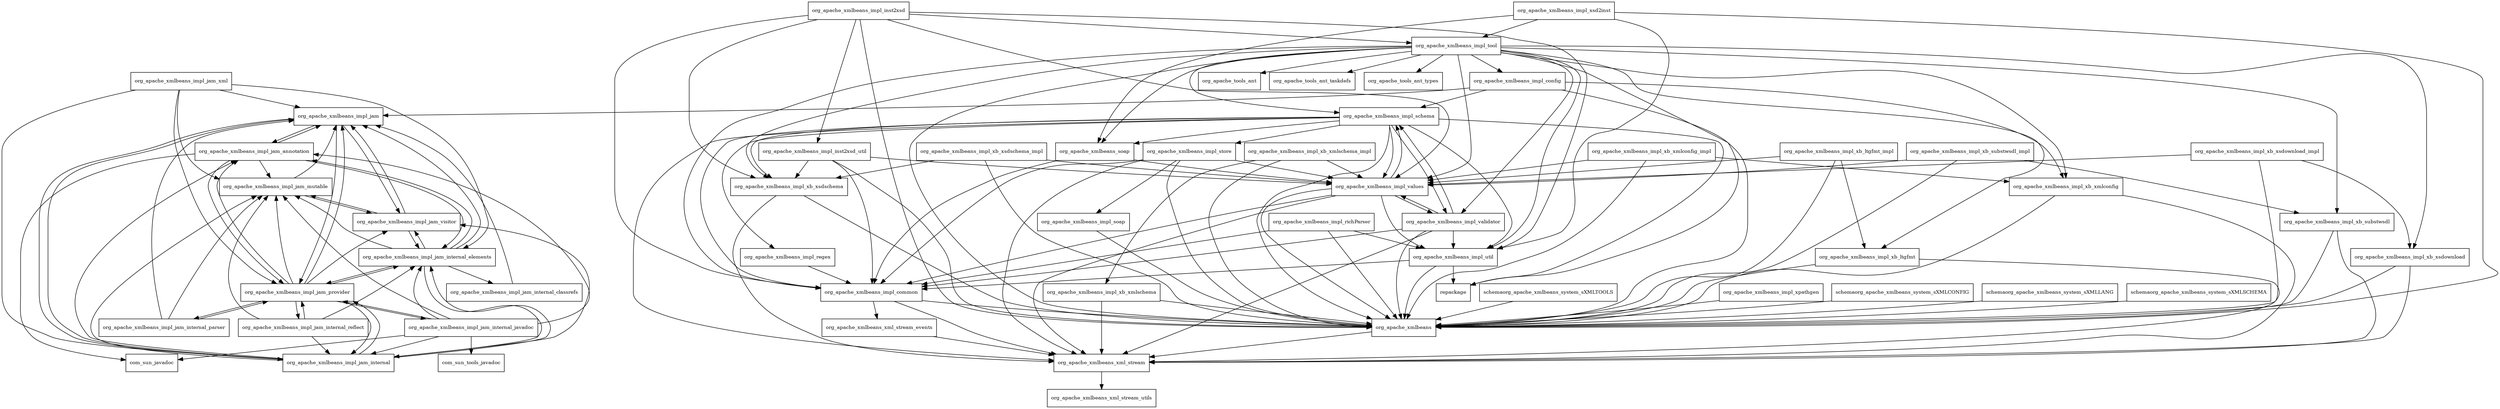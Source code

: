 digraph xmlbeans_3_0_1_package_dependencies {
  node [shape = box, fontsize=10.0];
  org_apache_xmlbeans -> org_apache_xmlbeans_xml_stream;
  org_apache_xmlbeans_impl_common -> org_apache_xmlbeans;
  org_apache_xmlbeans_impl_common -> org_apache_xmlbeans_xml_stream;
  org_apache_xmlbeans_impl_common -> org_apache_xmlbeans_xml_stream_events;
  org_apache_xmlbeans_impl_config -> org_apache_xmlbeans;
  org_apache_xmlbeans_impl_config -> org_apache_xmlbeans_impl_jam;
  org_apache_xmlbeans_impl_config -> org_apache_xmlbeans_impl_schema;
  org_apache_xmlbeans_impl_config -> org_apache_xmlbeans_impl_xb_xmlconfig;
  org_apache_xmlbeans_impl_inst2xsd -> org_apache_xmlbeans;
  org_apache_xmlbeans_impl_inst2xsd -> org_apache_xmlbeans_impl_common;
  org_apache_xmlbeans_impl_inst2xsd -> org_apache_xmlbeans_impl_inst2xsd_util;
  org_apache_xmlbeans_impl_inst2xsd -> org_apache_xmlbeans_impl_tool;
  org_apache_xmlbeans_impl_inst2xsd -> org_apache_xmlbeans_impl_util;
  org_apache_xmlbeans_impl_inst2xsd -> org_apache_xmlbeans_impl_values;
  org_apache_xmlbeans_impl_inst2xsd -> org_apache_xmlbeans_impl_xb_xsdschema;
  org_apache_xmlbeans_impl_inst2xsd_util -> org_apache_xmlbeans;
  org_apache_xmlbeans_impl_inst2xsd_util -> org_apache_xmlbeans_impl_common;
  org_apache_xmlbeans_impl_inst2xsd_util -> org_apache_xmlbeans_impl_values;
  org_apache_xmlbeans_impl_inst2xsd_util -> org_apache_xmlbeans_impl_xb_xsdschema;
  org_apache_xmlbeans_impl_jam -> org_apache_xmlbeans_impl_jam_annotation;
  org_apache_xmlbeans_impl_jam -> org_apache_xmlbeans_impl_jam_internal;
  org_apache_xmlbeans_impl_jam -> org_apache_xmlbeans_impl_jam_provider;
  org_apache_xmlbeans_impl_jam -> org_apache_xmlbeans_impl_jam_visitor;
  org_apache_xmlbeans_impl_jam_annotation -> com_sun_javadoc;
  org_apache_xmlbeans_impl_jam_annotation -> org_apache_xmlbeans_impl_jam;
  org_apache_xmlbeans_impl_jam_annotation -> org_apache_xmlbeans_impl_jam_internal_elements;
  org_apache_xmlbeans_impl_jam_annotation -> org_apache_xmlbeans_impl_jam_mutable;
  org_apache_xmlbeans_impl_jam_annotation -> org_apache_xmlbeans_impl_jam_provider;
  org_apache_xmlbeans_impl_jam_internal -> org_apache_xmlbeans_impl_jam;
  org_apache_xmlbeans_impl_jam_internal -> org_apache_xmlbeans_impl_jam_annotation;
  org_apache_xmlbeans_impl_jam_internal -> org_apache_xmlbeans_impl_jam_internal_elements;
  org_apache_xmlbeans_impl_jam_internal -> org_apache_xmlbeans_impl_jam_mutable;
  org_apache_xmlbeans_impl_jam_internal -> org_apache_xmlbeans_impl_jam_provider;
  org_apache_xmlbeans_impl_jam_internal -> org_apache_xmlbeans_impl_jam_visitor;
  org_apache_xmlbeans_impl_jam_internal_classrefs -> org_apache_xmlbeans_impl_jam;
  org_apache_xmlbeans_impl_jam_internal_elements -> org_apache_xmlbeans_impl_jam;
  org_apache_xmlbeans_impl_jam_internal_elements -> org_apache_xmlbeans_impl_jam_annotation;
  org_apache_xmlbeans_impl_jam_internal_elements -> org_apache_xmlbeans_impl_jam_internal;
  org_apache_xmlbeans_impl_jam_internal_elements -> org_apache_xmlbeans_impl_jam_internal_classrefs;
  org_apache_xmlbeans_impl_jam_internal_elements -> org_apache_xmlbeans_impl_jam_mutable;
  org_apache_xmlbeans_impl_jam_internal_elements -> org_apache_xmlbeans_impl_jam_provider;
  org_apache_xmlbeans_impl_jam_internal_elements -> org_apache_xmlbeans_impl_jam_visitor;
  org_apache_xmlbeans_impl_jam_internal_javadoc -> com_sun_javadoc;
  org_apache_xmlbeans_impl_jam_internal_javadoc -> com_sun_tools_javadoc;
  org_apache_xmlbeans_impl_jam_internal_javadoc -> org_apache_xmlbeans_impl_jam_annotation;
  org_apache_xmlbeans_impl_jam_internal_javadoc -> org_apache_xmlbeans_impl_jam_internal;
  org_apache_xmlbeans_impl_jam_internal_javadoc -> org_apache_xmlbeans_impl_jam_internal_elements;
  org_apache_xmlbeans_impl_jam_internal_javadoc -> org_apache_xmlbeans_impl_jam_mutable;
  org_apache_xmlbeans_impl_jam_internal_javadoc -> org_apache_xmlbeans_impl_jam_provider;
  org_apache_xmlbeans_impl_jam_internal_parser -> org_apache_xmlbeans_impl_jam;
  org_apache_xmlbeans_impl_jam_internal_parser -> org_apache_xmlbeans_impl_jam_mutable;
  org_apache_xmlbeans_impl_jam_internal_parser -> org_apache_xmlbeans_impl_jam_provider;
  org_apache_xmlbeans_impl_jam_internal_reflect -> org_apache_xmlbeans_impl_jam_internal;
  org_apache_xmlbeans_impl_jam_internal_reflect -> org_apache_xmlbeans_impl_jam_internal_elements;
  org_apache_xmlbeans_impl_jam_internal_reflect -> org_apache_xmlbeans_impl_jam_mutable;
  org_apache_xmlbeans_impl_jam_internal_reflect -> org_apache_xmlbeans_impl_jam_provider;
  org_apache_xmlbeans_impl_jam_mutable -> org_apache_xmlbeans_impl_jam;
  org_apache_xmlbeans_impl_jam_mutable -> org_apache_xmlbeans_impl_jam_visitor;
  org_apache_xmlbeans_impl_jam_provider -> org_apache_xmlbeans_impl_jam;
  org_apache_xmlbeans_impl_jam_provider -> org_apache_xmlbeans_impl_jam_annotation;
  org_apache_xmlbeans_impl_jam_provider -> org_apache_xmlbeans_impl_jam_internal;
  org_apache_xmlbeans_impl_jam_provider -> org_apache_xmlbeans_impl_jam_internal_elements;
  org_apache_xmlbeans_impl_jam_provider -> org_apache_xmlbeans_impl_jam_internal_javadoc;
  org_apache_xmlbeans_impl_jam_provider -> org_apache_xmlbeans_impl_jam_internal_parser;
  org_apache_xmlbeans_impl_jam_provider -> org_apache_xmlbeans_impl_jam_internal_reflect;
  org_apache_xmlbeans_impl_jam_provider -> org_apache_xmlbeans_impl_jam_mutable;
  org_apache_xmlbeans_impl_jam_provider -> org_apache_xmlbeans_impl_jam_visitor;
  org_apache_xmlbeans_impl_jam_visitor -> org_apache_xmlbeans_impl_jam;
  org_apache_xmlbeans_impl_jam_visitor -> org_apache_xmlbeans_impl_jam_internal_elements;
  org_apache_xmlbeans_impl_jam_visitor -> org_apache_xmlbeans_impl_jam_mutable;
  org_apache_xmlbeans_impl_jam_xml -> org_apache_xmlbeans_impl_jam;
  org_apache_xmlbeans_impl_jam_xml -> org_apache_xmlbeans_impl_jam_internal;
  org_apache_xmlbeans_impl_jam_xml -> org_apache_xmlbeans_impl_jam_internal_elements;
  org_apache_xmlbeans_impl_jam_xml -> org_apache_xmlbeans_impl_jam_mutable;
  org_apache_xmlbeans_impl_jam_xml -> org_apache_xmlbeans_impl_jam_provider;
  org_apache_xmlbeans_impl_regex -> org_apache_xmlbeans_impl_common;
  org_apache_xmlbeans_impl_richParser -> org_apache_xmlbeans;
  org_apache_xmlbeans_impl_richParser -> org_apache_xmlbeans_impl_common;
  org_apache_xmlbeans_impl_richParser -> org_apache_xmlbeans_impl_util;
  org_apache_xmlbeans_impl_schema -> org_apache_xmlbeans;
  org_apache_xmlbeans_impl_schema -> org_apache_xmlbeans_impl_common;
  org_apache_xmlbeans_impl_schema -> org_apache_xmlbeans_impl_regex;
  org_apache_xmlbeans_impl_schema -> org_apache_xmlbeans_impl_store;
  org_apache_xmlbeans_impl_schema -> org_apache_xmlbeans_impl_util;
  org_apache_xmlbeans_impl_schema -> org_apache_xmlbeans_impl_validator;
  org_apache_xmlbeans_impl_schema -> org_apache_xmlbeans_impl_values;
  org_apache_xmlbeans_impl_schema -> org_apache_xmlbeans_impl_xb_xsdschema;
  org_apache_xmlbeans_impl_schema -> org_apache_xmlbeans_soap;
  org_apache_xmlbeans_impl_schema -> org_apache_xmlbeans_xml_stream;
  org_apache_xmlbeans_impl_schema -> repackage;
  org_apache_xmlbeans_impl_soap -> org_apache_xmlbeans;
  org_apache_xmlbeans_impl_store -> org_apache_xmlbeans;
  org_apache_xmlbeans_impl_store -> org_apache_xmlbeans_impl_common;
  org_apache_xmlbeans_impl_store -> org_apache_xmlbeans_impl_soap;
  org_apache_xmlbeans_impl_store -> org_apache_xmlbeans_impl_values;
  org_apache_xmlbeans_impl_store -> org_apache_xmlbeans_xml_stream;
  org_apache_xmlbeans_impl_tool -> org_apache_tools_ant;
  org_apache_xmlbeans_impl_tool -> org_apache_tools_ant_taskdefs;
  org_apache_xmlbeans_impl_tool -> org_apache_tools_ant_types;
  org_apache_xmlbeans_impl_tool -> org_apache_xmlbeans;
  org_apache_xmlbeans_impl_tool -> org_apache_xmlbeans_impl_common;
  org_apache_xmlbeans_impl_tool -> org_apache_xmlbeans_impl_config;
  org_apache_xmlbeans_impl_tool -> org_apache_xmlbeans_impl_schema;
  org_apache_xmlbeans_impl_tool -> org_apache_xmlbeans_impl_util;
  org_apache_xmlbeans_impl_tool -> org_apache_xmlbeans_impl_validator;
  org_apache_xmlbeans_impl_tool -> org_apache_xmlbeans_impl_values;
  org_apache_xmlbeans_impl_tool -> org_apache_xmlbeans_impl_xb_ltgfmt;
  org_apache_xmlbeans_impl_tool -> org_apache_xmlbeans_impl_xb_substwsdl;
  org_apache_xmlbeans_impl_tool -> org_apache_xmlbeans_impl_xb_xmlconfig;
  org_apache_xmlbeans_impl_tool -> org_apache_xmlbeans_impl_xb_xsdownload;
  org_apache_xmlbeans_impl_tool -> org_apache_xmlbeans_impl_xb_xsdschema;
  org_apache_xmlbeans_impl_tool -> org_apache_xmlbeans_soap;
  org_apache_xmlbeans_impl_tool -> repackage;
  org_apache_xmlbeans_impl_util -> org_apache_xmlbeans;
  org_apache_xmlbeans_impl_util -> org_apache_xmlbeans_impl_common;
  org_apache_xmlbeans_impl_util -> repackage;
  org_apache_xmlbeans_impl_validator -> org_apache_xmlbeans;
  org_apache_xmlbeans_impl_validator -> org_apache_xmlbeans_impl_common;
  org_apache_xmlbeans_impl_validator -> org_apache_xmlbeans_impl_schema;
  org_apache_xmlbeans_impl_validator -> org_apache_xmlbeans_impl_util;
  org_apache_xmlbeans_impl_validator -> org_apache_xmlbeans_impl_values;
  org_apache_xmlbeans_impl_validator -> org_apache_xmlbeans_xml_stream;
  org_apache_xmlbeans_impl_values -> org_apache_xmlbeans;
  org_apache_xmlbeans_impl_values -> org_apache_xmlbeans_impl_common;
  org_apache_xmlbeans_impl_values -> org_apache_xmlbeans_impl_schema;
  org_apache_xmlbeans_impl_values -> org_apache_xmlbeans_impl_util;
  org_apache_xmlbeans_impl_values -> org_apache_xmlbeans_impl_validator;
  org_apache_xmlbeans_impl_values -> org_apache_xmlbeans_xml_stream;
  org_apache_xmlbeans_impl_xb_ltgfmt -> org_apache_xmlbeans;
  org_apache_xmlbeans_impl_xb_ltgfmt -> org_apache_xmlbeans_xml_stream;
  org_apache_xmlbeans_impl_xb_ltgfmt_impl -> org_apache_xmlbeans;
  org_apache_xmlbeans_impl_xb_ltgfmt_impl -> org_apache_xmlbeans_impl_values;
  org_apache_xmlbeans_impl_xb_ltgfmt_impl -> org_apache_xmlbeans_impl_xb_ltgfmt;
  org_apache_xmlbeans_impl_xb_substwsdl -> org_apache_xmlbeans;
  org_apache_xmlbeans_impl_xb_substwsdl -> org_apache_xmlbeans_xml_stream;
  org_apache_xmlbeans_impl_xb_substwsdl_impl -> org_apache_xmlbeans;
  org_apache_xmlbeans_impl_xb_substwsdl_impl -> org_apache_xmlbeans_impl_values;
  org_apache_xmlbeans_impl_xb_substwsdl_impl -> org_apache_xmlbeans_impl_xb_substwsdl;
  org_apache_xmlbeans_impl_xb_xmlconfig -> org_apache_xmlbeans;
  org_apache_xmlbeans_impl_xb_xmlconfig -> org_apache_xmlbeans_xml_stream;
  org_apache_xmlbeans_impl_xb_xmlconfig_impl -> org_apache_xmlbeans;
  org_apache_xmlbeans_impl_xb_xmlconfig_impl -> org_apache_xmlbeans_impl_values;
  org_apache_xmlbeans_impl_xb_xmlconfig_impl -> org_apache_xmlbeans_impl_xb_xmlconfig;
  org_apache_xmlbeans_impl_xb_xmlschema -> org_apache_xmlbeans;
  org_apache_xmlbeans_impl_xb_xmlschema -> org_apache_xmlbeans_xml_stream;
  org_apache_xmlbeans_impl_xb_xmlschema_impl -> org_apache_xmlbeans;
  org_apache_xmlbeans_impl_xb_xmlschema_impl -> org_apache_xmlbeans_impl_values;
  org_apache_xmlbeans_impl_xb_xmlschema_impl -> org_apache_xmlbeans_impl_xb_xmlschema;
  org_apache_xmlbeans_impl_xb_xsdownload -> org_apache_xmlbeans;
  org_apache_xmlbeans_impl_xb_xsdownload -> org_apache_xmlbeans_xml_stream;
  org_apache_xmlbeans_impl_xb_xsdownload_impl -> org_apache_xmlbeans;
  org_apache_xmlbeans_impl_xb_xsdownload_impl -> org_apache_xmlbeans_impl_values;
  org_apache_xmlbeans_impl_xb_xsdownload_impl -> org_apache_xmlbeans_impl_xb_xsdownload;
  org_apache_xmlbeans_impl_xb_xsdschema -> org_apache_xmlbeans;
  org_apache_xmlbeans_impl_xb_xsdschema -> org_apache_xmlbeans_xml_stream;
  org_apache_xmlbeans_impl_xb_xsdschema_impl -> org_apache_xmlbeans;
  org_apache_xmlbeans_impl_xb_xsdschema_impl -> org_apache_xmlbeans_impl_values;
  org_apache_xmlbeans_impl_xb_xsdschema_impl -> org_apache_xmlbeans_impl_xb_xsdschema;
  org_apache_xmlbeans_impl_xpathgen -> org_apache_xmlbeans;
  org_apache_xmlbeans_impl_xsd2inst -> org_apache_xmlbeans;
  org_apache_xmlbeans_impl_xsd2inst -> org_apache_xmlbeans_impl_tool;
  org_apache_xmlbeans_impl_xsd2inst -> org_apache_xmlbeans_impl_util;
  org_apache_xmlbeans_impl_xsd2inst -> org_apache_xmlbeans_soap;
  org_apache_xmlbeans_soap -> org_apache_xmlbeans_impl_common;
  org_apache_xmlbeans_soap -> org_apache_xmlbeans_impl_values;
  org_apache_xmlbeans_xml_stream -> org_apache_xmlbeans_xml_stream_utils;
  org_apache_xmlbeans_xml_stream_events -> org_apache_xmlbeans_xml_stream;
  schemaorg_apache_xmlbeans_system_sXMLCONFIG -> org_apache_xmlbeans;
  schemaorg_apache_xmlbeans_system_sXMLLANG -> org_apache_xmlbeans;
  schemaorg_apache_xmlbeans_system_sXMLSCHEMA -> org_apache_xmlbeans;
  schemaorg_apache_xmlbeans_system_sXMLTOOLS -> org_apache_xmlbeans;
}
